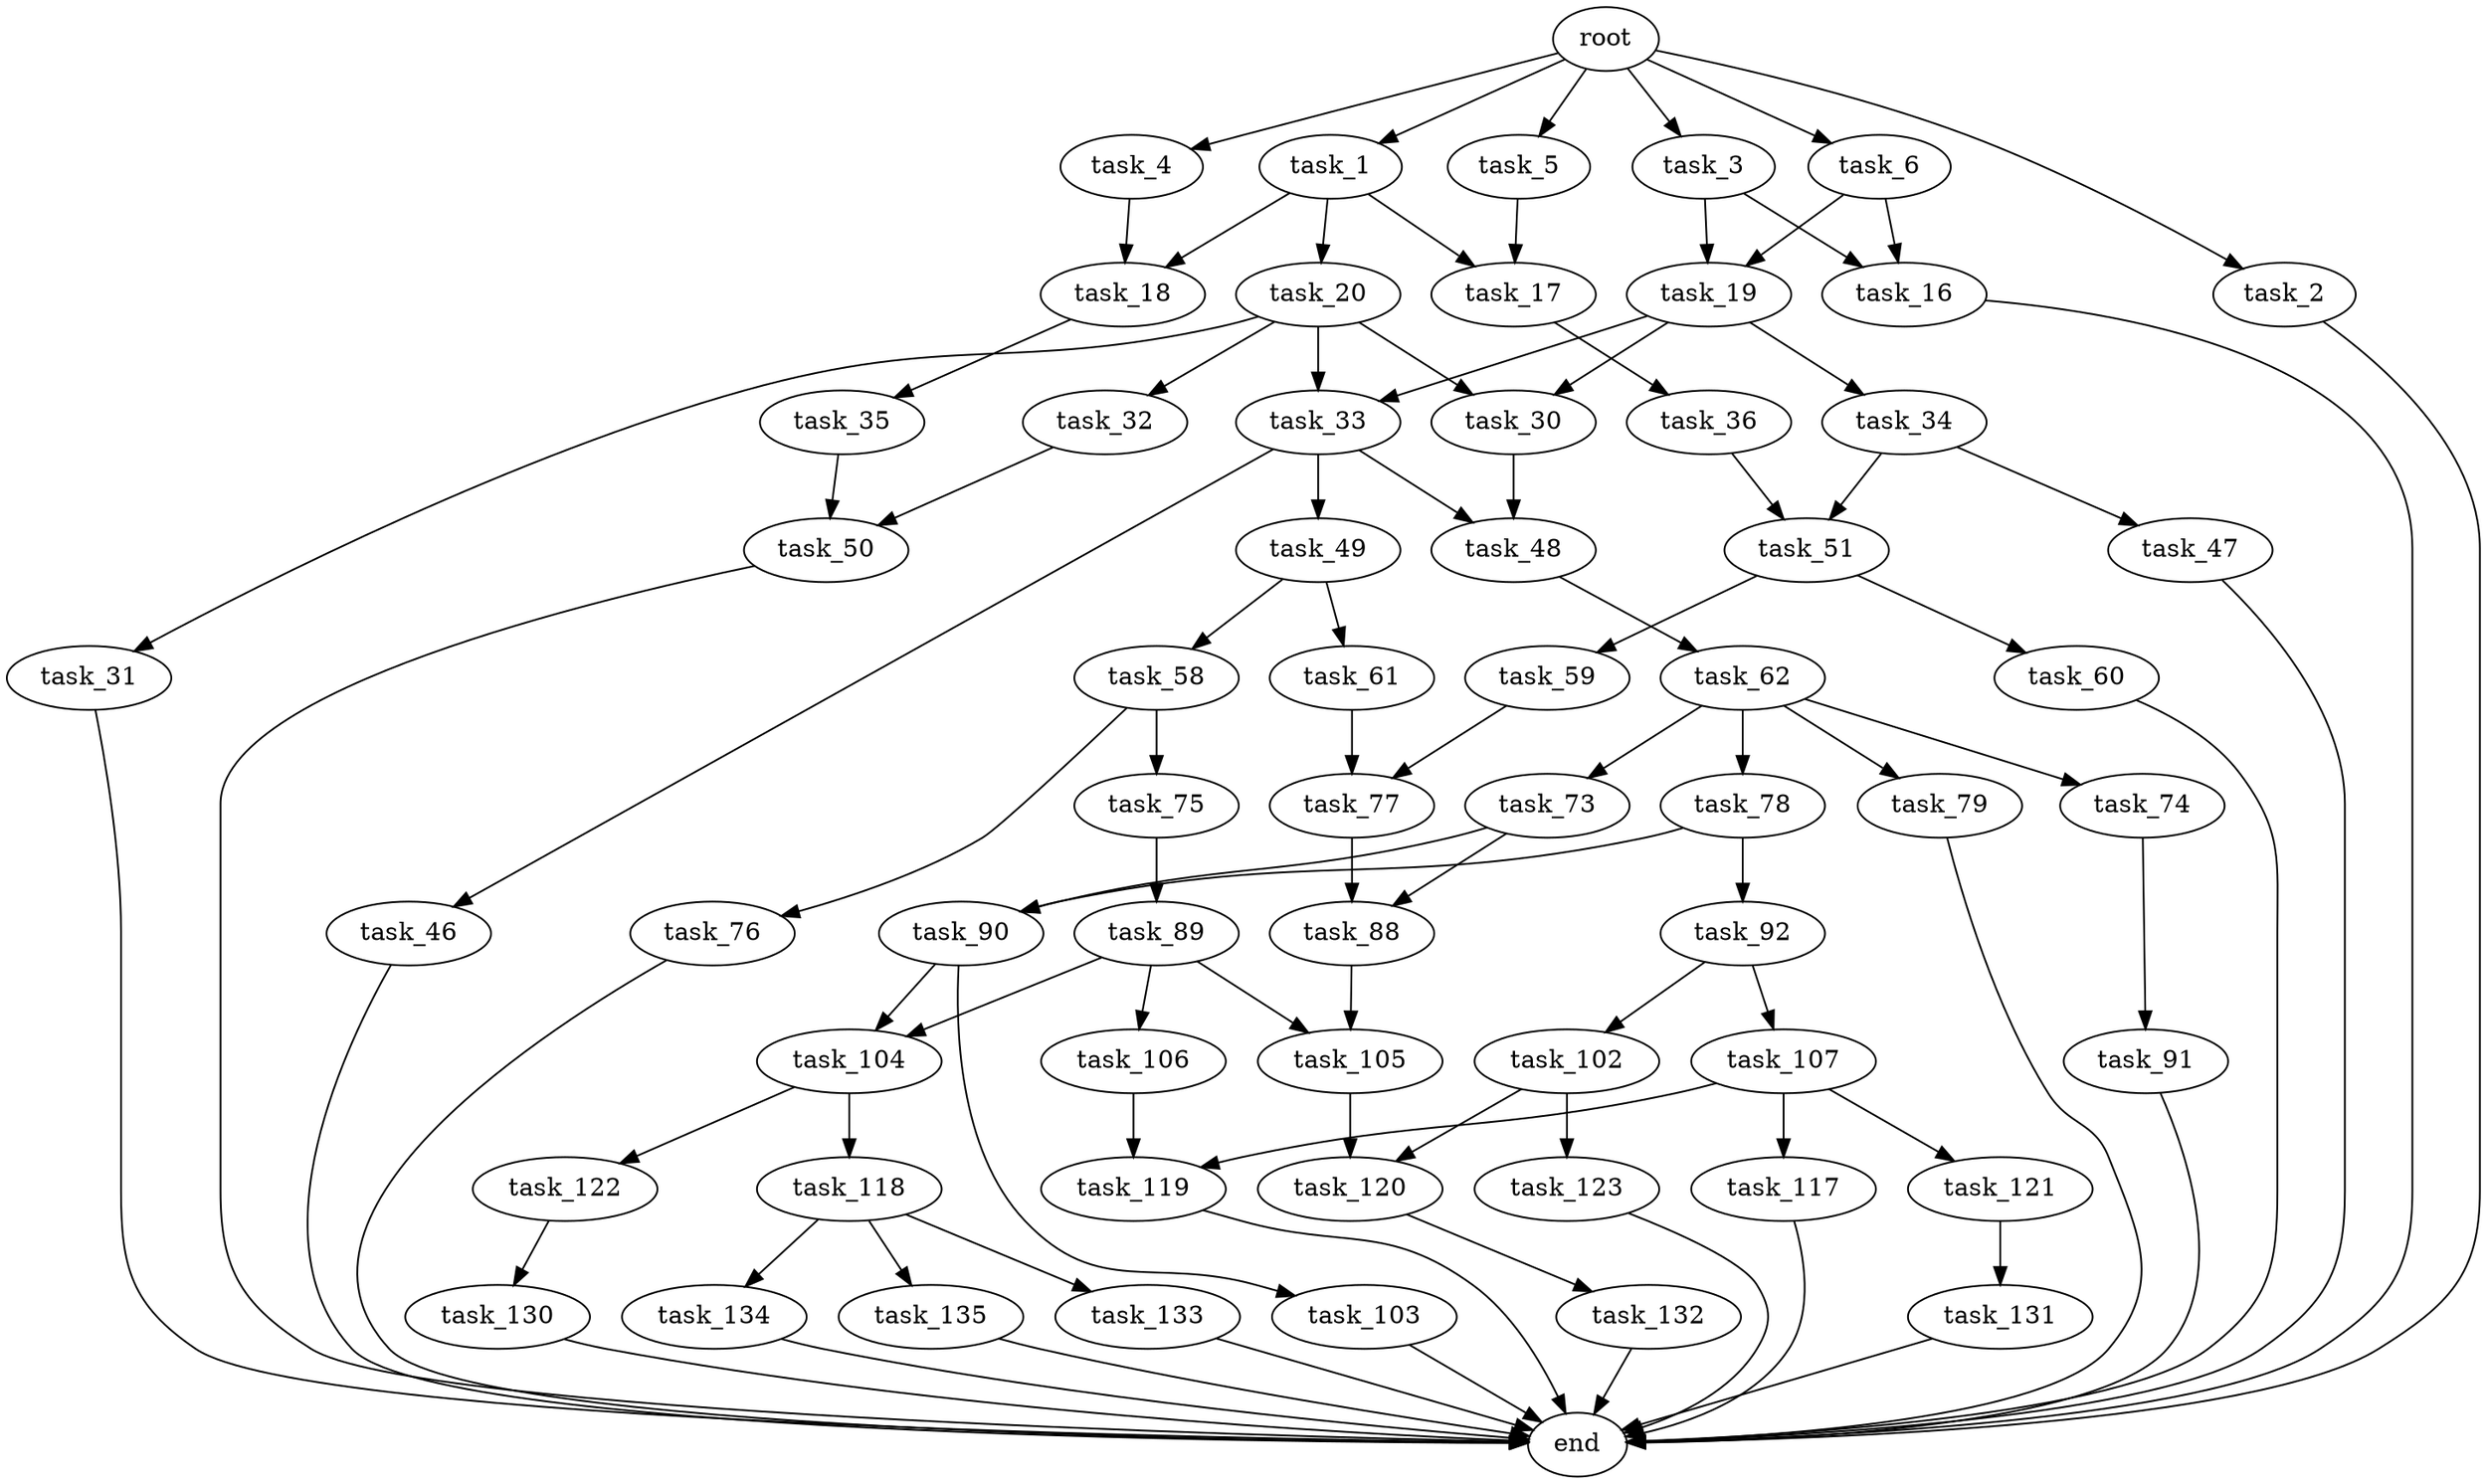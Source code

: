 digraph G {
  root [size="0.000000"];
  task_1 [size="11879949200.000000"];
  task_2 [size="106518901836.000000"];
  task_3 [size="68719476736.000000"];
  task_4 [size="1073741824000.000000"];
  task_5 [size="20073614269.000000"];
  task_6 [size="368293445632.000000"];
  task_16 [size="231928233984.000000"];
  task_17 [size="6802309725.000000"];
  task_18 [size="358132149444.000000"];
  task_19 [size="33097467905.000000"];
  task_20 [size="157236777704.000000"];
  task_30 [size="15168540525.000000"];
  task_31 [size="38701936759.000000"];
  task_32 [size="54170030571.000000"];
  task_33 [size="782757789696.000000"];
  task_34 [size="114253140234.000000"];
  task_35 [size="1490891783.000000"];
  task_36 [size="16817317216.000000"];
  task_46 [size="1531425918.000000"];
  task_47 [size="11158182376.000000"];
  task_48 [size="8527164579.000000"];
  task_49 [size="13207127432.000000"];
  task_50 [size="37023246765.000000"];
  task_51 [size="433329720973.000000"];
  task_58 [size="400563822.000000"];
  task_59 [size="46855945460.000000"];
  task_60 [size="213638490235.000000"];
  task_61 [size="549755813888.000000"];
  task_62 [size="368293445632.000000"];
  task_73 [size="22425081395.000000"];
  task_74 [size="368293445632.000000"];
  task_75 [size="8589934592.000000"];
  task_76 [size="273092748.000000"];
  task_77 [size="3307812600.000000"];
  task_78 [size="601273021518.000000"];
  task_79 [size="7386063581.000000"];
  task_88 [size="231928233984.000000"];
  task_89 [size="782757789696.000000"];
  task_90 [size="1058680317540.000000"];
  task_91 [size="191613736418.000000"];
  task_92 [size="549755813888.000000"];
  task_102 [size="3741736200.000000"];
  task_103 [size="403966496186.000000"];
  task_104 [size="26000268288.000000"];
  task_105 [size="30385724972.000000"];
  task_106 [size="102894671605.000000"];
  task_107 [size="2418833950.000000"];
  task_117 [size="52864788175.000000"];
  task_118 [size="641471620647.000000"];
  task_119 [size="1073741824000.000000"];
  task_120 [size="74671196013.000000"];
  task_121 [size="238441066104.000000"];
  task_122 [size="23894337442.000000"];
  task_123 [size="184674069060.000000"];
  task_130 [size="368293445632.000000"];
  task_131 [size="73466823473.000000"];
  task_132 [size="19427548376.000000"];
  task_133 [size="93415661043.000000"];
  task_134 [size="8589934592.000000"];
  task_135 [size="68719476736.000000"];
  end [size="0.000000"];

  root -> task_1 [size="1.000000"];
  root -> task_2 [size="1.000000"];
  root -> task_3 [size="1.000000"];
  root -> task_4 [size="1.000000"];
  root -> task_5 [size="1.000000"];
  root -> task_6 [size="1.000000"];
  task_1 -> task_17 [size="679477248.000000"];
  task_1 -> task_18 [size="679477248.000000"];
  task_1 -> task_20 [size="679477248.000000"];
  task_2 -> end [size="1.000000"];
  task_3 -> task_16 [size="134217728.000000"];
  task_3 -> task_19 [size="134217728.000000"];
  task_4 -> task_18 [size="838860800.000000"];
  task_5 -> task_17 [size="679477248.000000"];
  task_6 -> task_16 [size="411041792.000000"];
  task_6 -> task_19 [size="411041792.000000"];
  task_16 -> end [size="1.000000"];
  task_17 -> task_36 [size="134217728.000000"];
  task_18 -> task_35 [size="536870912.000000"];
  task_19 -> task_30 [size="75497472.000000"];
  task_19 -> task_33 [size="75497472.000000"];
  task_19 -> task_34 [size="75497472.000000"];
  task_20 -> task_30 [size="301989888.000000"];
  task_20 -> task_31 [size="301989888.000000"];
  task_20 -> task_32 [size="301989888.000000"];
  task_20 -> task_33 [size="301989888.000000"];
  task_30 -> task_48 [size="411041792.000000"];
  task_31 -> end [size="1.000000"];
  task_32 -> task_50 [size="75497472.000000"];
  task_33 -> task_46 [size="679477248.000000"];
  task_33 -> task_48 [size="679477248.000000"];
  task_33 -> task_49 [size="679477248.000000"];
  task_34 -> task_47 [size="134217728.000000"];
  task_34 -> task_51 [size="134217728.000000"];
  task_35 -> task_50 [size="75497472.000000"];
  task_36 -> task_51 [size="301989888.000000"];
  task_46 -> end [size="1.000000"];
  task_47 -> end [size="1.000000"];
  task_48 -> task_62 [size="301989888.000000"];
  task_49 -> task_58 [size="33554432.000000"];
  task_49 -> task_61 [size="33554432.000000"];
  task_50 -> end [size="1.000000"];
  task_51 -> task_59 [size="679477248.000000"];
  task_51 -> task_60 [size="679477248.000000"];
  task_58 -> task_75 [size="33554432.000000"];
  task_58 -> task_76 [size="33554432.000000"];
  task_59 -> task_77 [size="838860800.000000"];
  task_60 -> end [size="1.000000"];
  task_61 -> task_77 [size="536870912.000000"];
  task_62 -> task_73 [size="411041792.000000"];
  task_62 -> task_74 [size="411041792.000000"];
  task_62 -> task_78 [size="411041792.000000"];
  task_62 -> task_79 [size="411041792.000000"];
  task_73 -> task_88 [size="679477248.000000"];
  task_73 -> task_90 [size="679477248.000000"];
  task_74 -> task_91 [size="411041792.000000"];
  task_75 -> task_89 [size="33554432.000000"];
  task_76 -> end [size="1.000000"];
  task_77 -> task_88 [size="134217728.000000"];
  task_78 -> task_90 [size="536870912.000000"];
  task_78 -> task_92 [size="536870912.000000"];
  task_79 -> end [size="1.000000"];
  task_88 -> task_105 [size="301989888.000000"];
  task_89 -> task_104 [size="679477248.000000"];
  task_89 -> task_105 [size="679477248.000000"];
  task_89 -> task_106 [size="679477248.000000"];
  task_90 -> task_103 [size="838860800.000000"];
  task_90 -> task_104 [size="838860800.000000"];
  task_91 -> end [size="1.000000"];
  task_92 -> task_102 [size="536870912.000000"];
  task_92 -> task_107 [size="536870912.000000"];
  task_102 -> task_120 [size="209715200.000000"];
  task_102 -> task_123 [size="209715200.000000"];
  task_103 -> end [size="1.000000"];
  task_104 -> task_118 [size="411041792.000000"];
  task_104 -> task_122 [size="411041792.000000"];
  task_105 -> task_120 [size="75497472.000000"];
  task_106 -> task_119 [size="75497472.000000"];
  task_107 -> task_117 [size="75497472.000000"];
  task_107 -> task_119 [size="75497472.000000"];
  task_107 -> task_121 [size="75497472.000000"];
  task_117 -> end [size="1.000000"];
  task_118 -> task_133 [size="679477248.000000"];
  task_118 -> task_134 [size="679477248.000000"];
  task_118 -> task_135 [size="679477248.000000"];
  task_119 -> end [size="1.000000"];
  task_120 -> task_132 [size="75497472.000000"];
  task_121 -> task_131 [size="838860800.000000"];
  task_122 -> task_130 [size="679477248.000000"];
  task_123 -> end [size="1.000000"];
  task_130 -> end [size="1.000000"];
  task_131 -> end [size="1.000000"];
  task_132 -> end [size="1.000000"];
  task_133 -> end [size="1.000000"];
  task_134 -> end [size="1.000000"];
  task_135 -> end [size="1.000000"];
}
